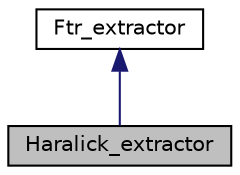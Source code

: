 digraph "Haralick_extractor"
{
  edge [fontname="Helvetica",fontsize="10",labelfontname="Helvetica",labelfontsize="10"];
  node [fontname="Helvetica",fontsize="10",shape=record];
  Node1 [label="Haralick_extractor",height=0.2,width=0.4,color="black", fillcolor="grey75", style="filled" fontcolor="black"];
  Node2 -> Node1 [dir="back",color="midnightblue",fontsize="10",style="solid",fontname="Helvetica"];
  Node2 [label="Ftr_extractor",height=0.2,width=0.4,color="black", fillcolor="white", style="filled",URL="$class_ftr__extractor.html"];
}
